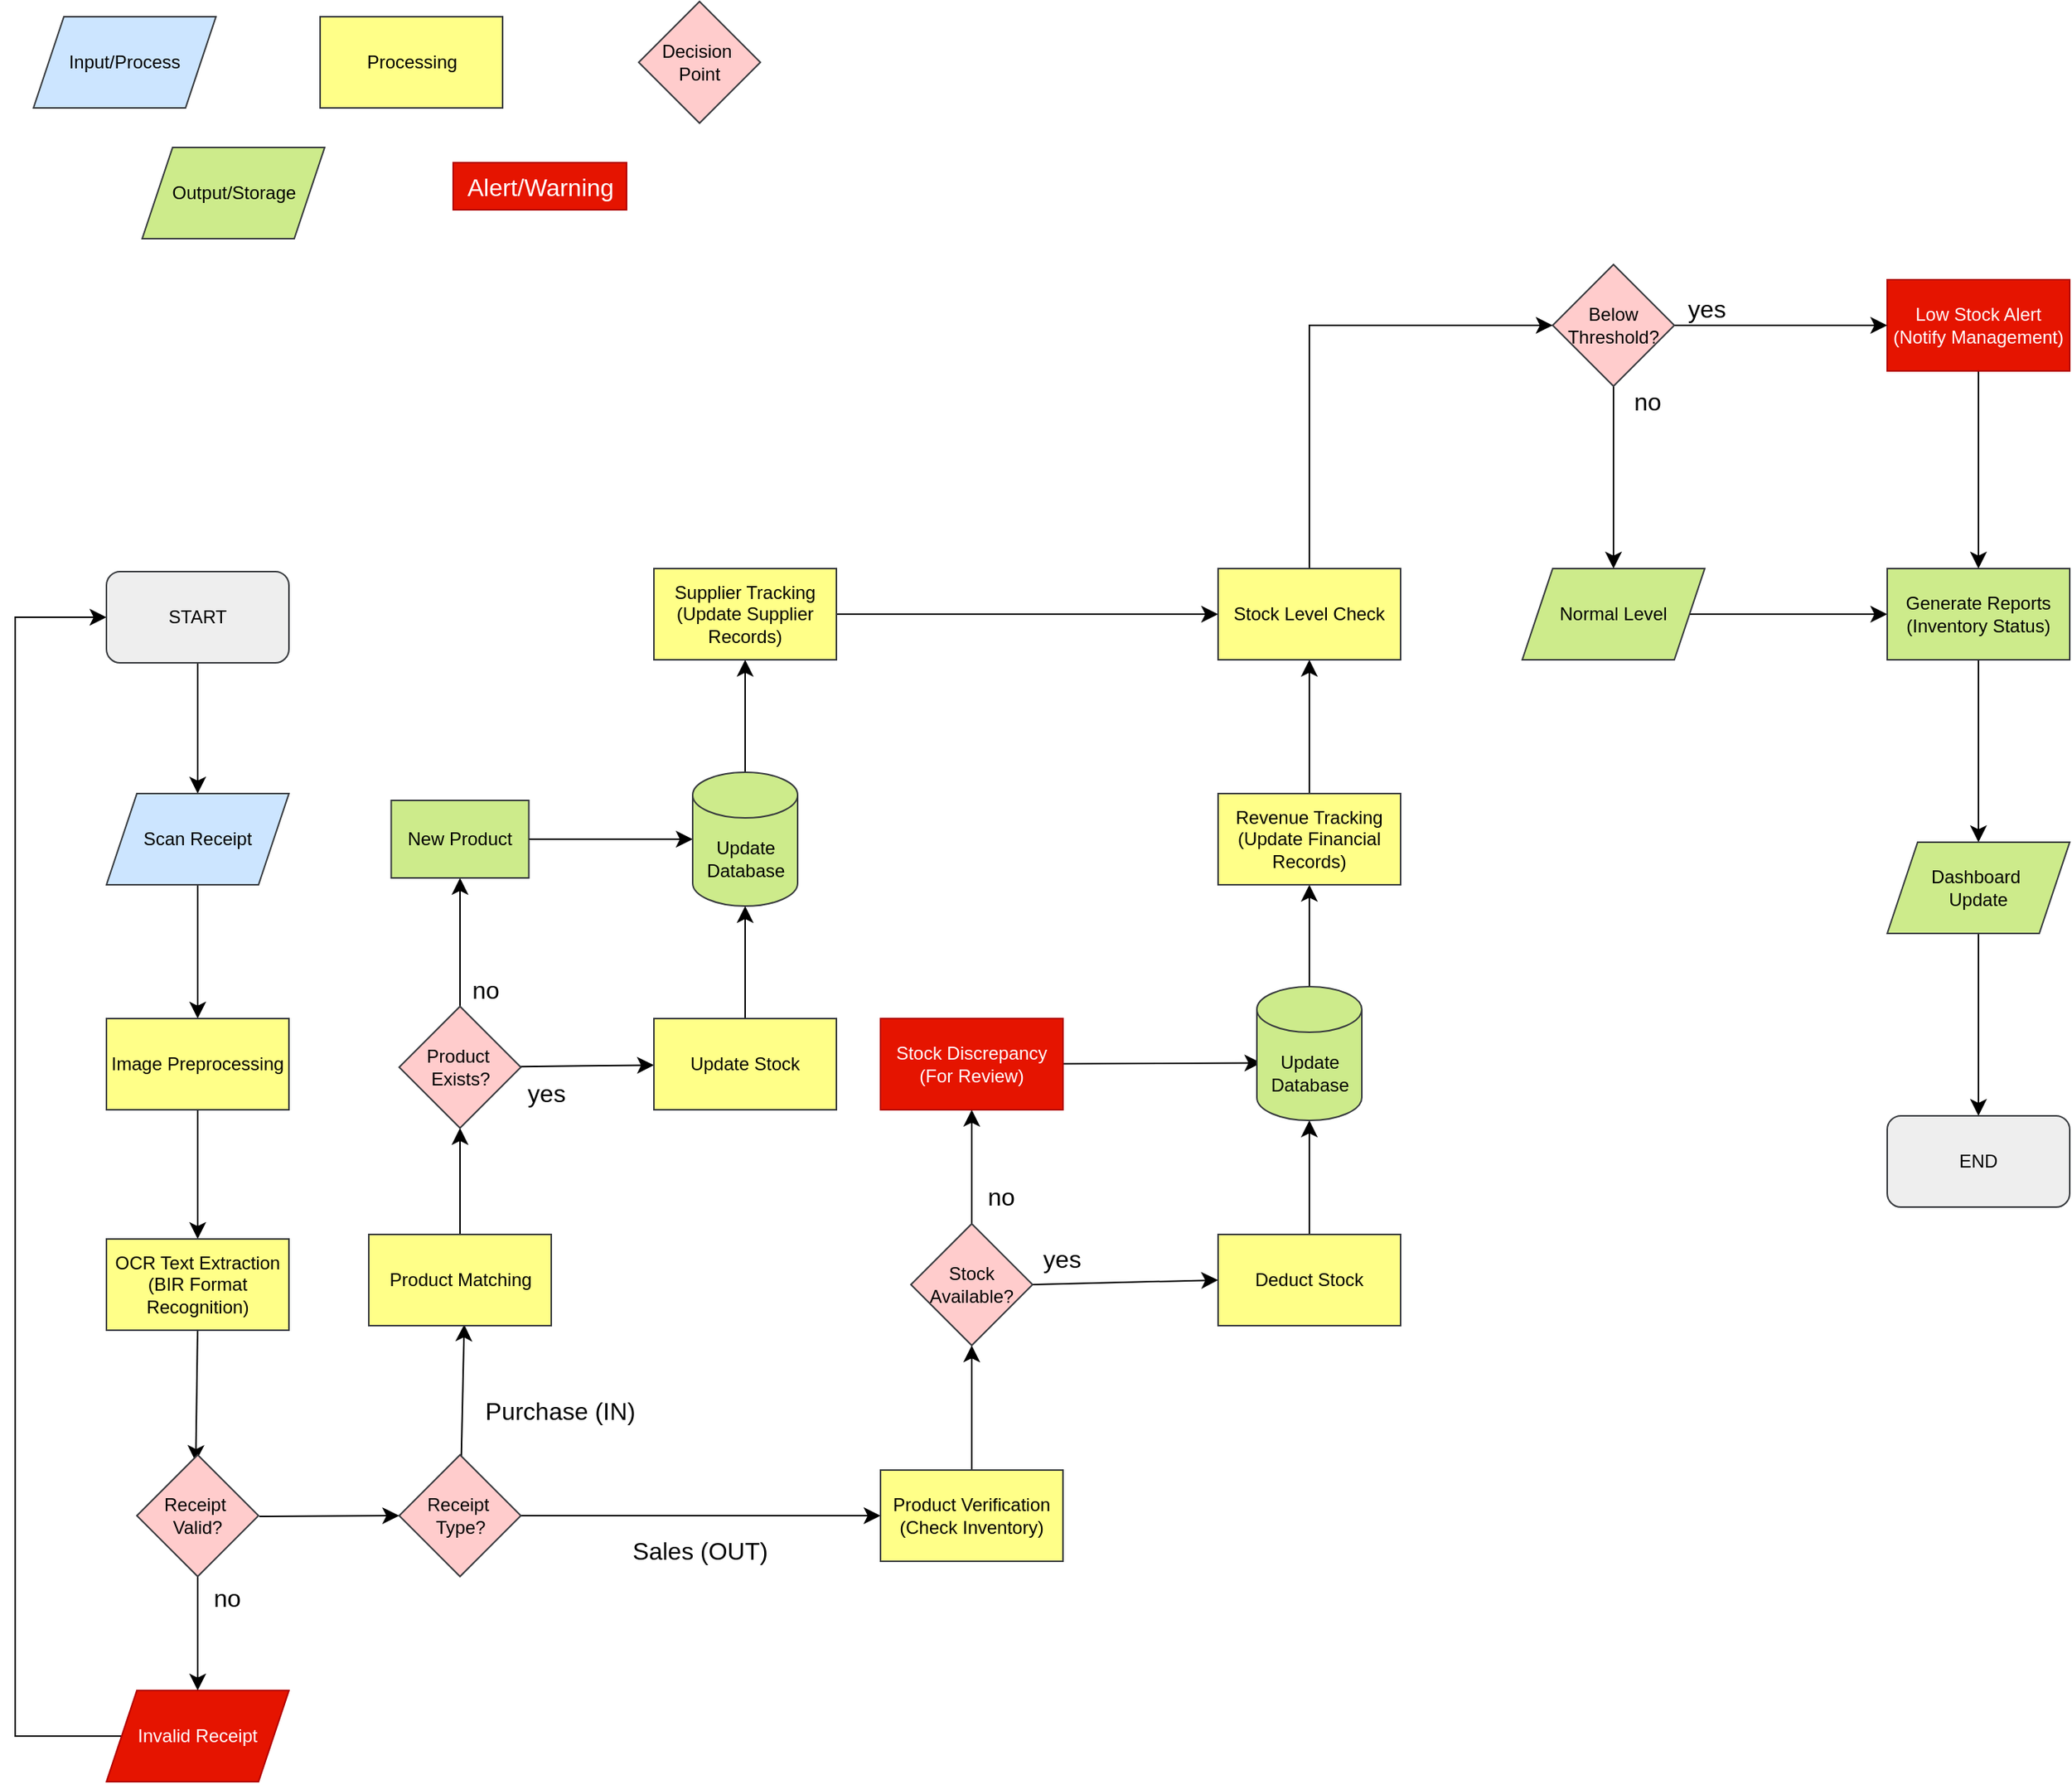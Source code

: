 <mxfile version="28.1.2">
  <diagram name="Page-1" id="d80PRzWp2PpETbzFHtkH">
    <mxGraphModel dx="2045" dy="2270" grid="0" gridSize="10" guides="1" tooltips="1" connect="1" arrows="1" fold="1" page="0" pageScale="1" pageWidth="827" pageHeight="1169" background="none" math="0" shadow="0">
      <root>
        <mxCell id="0" />
        <mxCell id="1" parent="0" />
        <mxCell id="hoeEztR0vJ94EtKwvEr2-5" style="edgeStyle=none;curved=1;rounded=0;orthogonalLoop=1;jettySize=auto;html=1;entryX=0.5;entryY=0;entryDx=0;entryDy=0;fontSize=12;startSize=8;endSize=8;exitX=0.5;exitY=1;exitDx=0;exitDy=0;" edge="1" parent="1" source="hoeEztR0vJ94EtKwvEr2-28" target="UfMAd7jpGBlJGaEiq17c-3">
          <mxGeometry relative="1" as="geometry">
            <mxPoint x="-78" y="97" as="sourcePoint" />
          </mxGeometry>
        </mxCell>
        <mxCell id="hoeEztR0vJ94EtKwvEr2-85" value="" style="edgeStyle=none;curved=1;rounded=0;orthogonalLoop=1;jettySize=auto;html=1;fontSize=12;startSize=8;endSize=8;" edge="1" parent="1" source="UfMAd7jpGBlJGaEiq17c-3" target="hoeEztR0vJ94EtKwvEr2-84">
          <mxGeometry relative="1" as="geometry" />
        </mxCell>
        <mxCell id="UfMAd7jpGBlJGaEiq17c-3" value="Image Preprocessing" style="rounded=0;whiteSpace=wrap;html=1;fillColor=#ffff88;strokeColor=#36393d;" parent="1" vertex="1">
          <mxGeometry x="-138" y="82" width="120" height="60" as="geometry" />
        </mxCell>
        <mxCell id="hoeEztR0vJ94EtKwvEr2-3" style="edgeStyle=none;curved=1;rounded=0;orthogonalLoop=1;jettySize=auto;html=1;exitX=0.5;exitY=1;exitDx=0;exitDy=0;fontSize=12;startSize=8;endSize=8;entryX=0.484;entryY=0.058;entryDx=0;entryDy=0;entryPerimeter=0;" edge="1" parent="1" target="hoeEztR0vJ94EtKwvEr2-1">
          <mxGeometry relative="1" as="geometry">
            <mxPoint x="-78.368" y="319.211" as="targetPoint" />
            <mxPoint x="-78" y="283" as="sourcePoint" />
          </mxGeometry>
        </mxCell>
        <mxCell id="hoeEztR0vJ94EtKwvEr2-18" style="edgeStyle=none;curved=1;rounded=0;orthogonalLoop=1;jettySize=auto;html=1;exitX=1;exitY=0.5;exitDx=0;exitDy=0;entryX=0;entryY=0.5;entryDx=0;entryDy=0;fontSize=12;startSize=8;endSize=8;" edge="1" parent="1" target="hoeEztR0vJ94EtKwvEr2-7">
          <mxGeometry relative="1" as="geometry">
            <mxPoint x="-37.5" y="409.5" as="sourcePoint" />
            <mxPoint x="54.5" y="409.5" as="targetPoint" />
          </mxGeometry>
        </mxCell>
        <mxCell id="hoeEztR0vJ94EtKwvEr2-50" value="" style="edgeStyle=none;curved=1;rounded=0;orthogonalLoop=1;jettySize=auto;html=1;fontSize=12;startSize=8;endSize=8;" edge="1" parent="1" source="hoeEztR0vJ94EtKwvEr2-1" target="hoeEztR0vJ94EtKwvEr2-49">
          <mxGeometry relative="1" as="geometry" />
        </mxCell>
        <mxCell id="hoeEztR0vJ94EtKwvEr2-1" value="Receipt&amp;nbsp;&lt;div&gt;Valid?&lt;/div&gt;" style="rhombus;whiteSpace=wrap;html=1;fillColor=#ffcccc;strokeColor=#36393d;" vertex="1" parent="1">
          <mxGeometry x="-118" y="369" width="80" height="80" as="geometry" />
        </mxCell>
        <mxCell id="hoeEztR0vJ94EtKwvEr2-2" style="edgeStyle=none;curved=1;rounded=0;orthogonalLoop=1;jettySize=auto;html=1;entryX=0.5;entryY=0;entryDx=0;entryDy=0;fontSize=12;startSize=8;endSize=8;" edge="1" parent="1" source="hoeEztR0vJ94EtKwvEr2-1" target="hoeEztR0vJ94EtKwvEr2-1">
          <mxGeometry relative="1" as="geometry" />
        </mxCell>
        <mxCell id="hoeEztR0vJ94EtKwvEr2-22" style="edgeStyle=orthogonalEdgeStyle;rounded=0;orthogonalLoop=1;jettySize=auto;html=1;entryX=0;entryY=0.5;entryDx=0;entryDy=0;fontSize=12;startSize=8;endSize=8;exitX=0;exitY=0.5;exitDx=0;exitDy=0;" edge="1" parent="1" source="hoeEztR0vJ94EtKwvEr2-49" target="hoeEztR0vJ94EtKwvEr2-26">
          <mxGeometry relative="1" as="geometry">
            <mxPoint x="-138" y="398" as="sourcePoint" />
            <mxPoint x="-118" y="-82" as="targetPoint" />
            <Array as="points">
              <mxPoint x="-198" y="554" />
              <mxPoint x="-198" y="-182" />
            </Array>
          </mxGeometry>
        </mxCell>
        <mxCell id="hoeEztR0vJ94EtKwvEr2-19" style="edgeStyle=none;curved=1;rounded=0;orthogonalLoop=1;jettySize=auto;html=1;entryX=0;entryY=0.5;entryDx=0;entryDy=0;fontSize=12;startSize=8;endSize=8;exitX=1;exitY=0.5;exitDx=0;exitDy=0;" edge="1" parent="1" source="hoeEztR0vJ94EtKwvEr2-7" target="hoeEztR0vJ94EtKwvEr2-43">
          <mxGeometry relative="1" as="geometry">
            <mxPoint x="134" y="410" as="sourcePoint" />
            <mxPoint x="371" y="410.0" as="targetPoint" />
          </mxGeometry>
        </mxCell>
        <mxCell id="hoeEztR0vJ94EtKwvEr2-20" style="edgeStyle=none;curved=1;rounded=0;orthogonalLoop=1;jettySize=auto;html=1;entryX=0.523;entryY=0.987;entryDx=0;entryDy=0;fontSize=12;startSize=8;endSize=8;entryPerimeter=0;" edge="1" parent="1" source="hoeEztR0vJ94EtKwvEr2-7" target="hoeEztR0vJ94EtKwvEr2-17">
          <mxGeometry relative="1" as="geometry">
            <mxPoint x="94" y="284" as="targetPoint" />
          </mxGeometry>
        </mxCell>
        <mxCell id="hoeEztR0vJ94EtKwvEr2-7" value="Receipt&amp;nbsp;&lt;div&gt;Type?&lt;/div&gt;" style="rhombus;whiteSpace=wrap;html=1;fillColor=#ffcccc;strokeColor=#36393d;" vertex="1" parent="1">
          <mxGeometry x="54.5" y="369" width="80" height="80" as="geometry" />
        </mxCell>
        <mxCell id="hoeEztR0vJ94EtKwvEr2-36" style="edgeStyle=none;curved=1;rounded=0;orthogonalLoop=1;jettySize=auto;html=1;entryX=0.5;entryY=1;entryDx=0;entryDy=0;fontSize=12;startSize=8;endSize=8;" edge="1" parent="1" source="hoeEztR0vJ94EtKwvEr2-17" target="hoeEztR0vJ94EtKwvEr2-23">
          <mxGeometry relative="1" as="geometry" />
        </mxCell>
        <mxCell id="hoeEztR0vJ94EtKwvEr2-17" value="Product Matching" style="rounded=0;whiteSpace=wrap;html=1;fillColor=#ffff88;strokeColor=#36393d;" vertex="1" parent="1">
          <mxGeometry x="34.5" y="224" width="120" height="60" as="geometry" />
        </mxCell>
        <mxCell id="hoeEztR0vJ94EtKwvEr2-35" style="edgeStyle=none;curved=1;rounded=0;orthogonalLoop=1;jettySize=auto;html=1;entryX=0.5;entryY=1;entryDx=0;entryDy=0;fontSize=12;startSize=8;endSize=8;" edge="1" parent="1" source="hoeEztR0vJ94EtKwvEr2-23" target="hoeEztR0vJ94EtKwvEr2-24">
          <mxGeometry relative="1" as="geometry" />
        </mxCell>
        <mxCell id="hoeEztR0vJ94EtKwvEr2-38" value="" style="edgeStyle=none;curved=1;rounded=0;orthogonalLoop=1;jettySize=auto;html=1;fontSize=12;startSize=8;endSize=8;" edge="1" parent="1" source="hoeEztR0vJ94EtKwvEr2-23" target="hoeEztR0vJ94EtKwvEr2-37">
          <mxGeometry relative="1" as="geometry" />
        </mxCell>
        <mxCell id="hoeEztR0vJ94EtKwvEr2-23" value="Product&amp;nbsp;&lt;div&gt;Exists?&lt;/div&gt;" style="rhombus;whiteSpace=wrap;html=1;fillColor=#ffcccc;strokeColor=#36393d;" vertex="1" parent="1">
          <mxGeometry x="54.5" y="74" width="80" height="80" as="geometry" />
        </mxCell>
        <mxCell id="hoeEztR0vJ94EtKwvEr2-40" value="" style="edgeStyle=orthogonalEdgeStyle;rounded=0;orthogonalLoop=1;jettySize=auto;html=1;fontSize=12;startSize=8;endSize=8;exitX=1;exitY=0.5;exitDx=0;exitDy=0;entryX=0;entryY=0.5;entryDx=0;entryDy=0;entryPerimeter=0;" edge="1" parent="1" source="hoeEztR0vJ94EtKwvEr2-24" target="hoeEztR0vJ94EtKwvEr2-109">
          <mxGeometry relative="1" as="geometry">
            <mxPoint x="222" y="-36" as="targetPoint" />
          </mxGeometry>
        </mxCell>
        <mxCell id="hoeEztR0vJ94EtKwvEr2-24" value="New Product" style="rounded=0;whiteSpace=wrap;html=1;fillColor=#cdeb8b;strokeColor=#36393d;" vertex="1" parent="1">
          <mxGeometry x="49.25" y="-61.5" width="90.5" height="51" as="geometry" />
        </mxCell>
        <mxCell id="hoeEztR0vJ94EtKwvEr2-29" style="edgeStyle=none;curved=1;rounded=0;orthogonalLoop=1;jettySize=auto;html=1;entryX=0.5;entryY=0;entryDx=0;entryDy=0;fontSize=12;startSize=8;endSize=8;" edge="1" parent="1" source="hoeEztR0vJ94EtKwvEr2-26" target="hoeEztR0vJ94EtKwvEr2-28">
          <mxGeometry relative="1" as="geometry" />
        </mxCell>
        <mxCell id="hoeEztR0vJ94EtKwvEr2-26" value="START" style="rounded=1;whiteSpace=wrap;html=1;fillColor=#eeeeee;strokeColor=#36393d;" vertex="1" parent="1">
          <mxGeometry x="-138" y="-212" width="120" height="60" as="geometry" />
        </mxCell>
        <mxCell id="hoeEztR0vJ94EtKwvEr2-28" value="Scan Receipt" style="shape=parallelogram;perimeter=parallelogramPerimeter;whiteSpace=wrap;html=1;fixedSize=1;fillColor=#cce5ff;strokeColor=#36393d;" vertex="1" parent="1">
          <mxGeometry x="-138" y="-66" width="120" height="60" as="geometry" />
        </mxCell>
        <mxCell id="hoeEztR0vJ94EtKwvEr2-30" value="Purchase (IN)" style="text;html=1;align=center;verticalAlign=middle;resizable=0;points=[];autosize=1;strokeColor=none;fillColor=none;fontSize=16;" vertex="1" parent="1">
          <mxGeometry x="101.5" y="324" width="117" height="31" as="geometry" />
        </mxCell>
        <mxCell id="hoeEztR0vJ94EtKwvEr2-31" value="Sales (OUT)" style="text;html=1;align=center;verticalAlign=middle;resizable=0;points=[];autosize=1;strokeColor=none;fillColor=none;fontSize=16;" vertex="1" parent="1">
          <mxGeometry x="198.5" y="416" width="107" height="31" as="geometry" />
        </mxCell>
        <mxCell id="hoeEztR0vJ94EtKwvEr2-33" value="no" style="text;html=1;align=center;verticalAlign=middle;resizable=0;points=[];autosize=1;strokeColor=none;fillColor=none;fontSize=16;" vertex="1" parent="1">
          <mxGeometry x="-77" y="447" width="36" height="31" as="geometry" />
        </mxCell>
        <mxCell id="hoeEztR0vJ94EtKwvEr2-34" value="no" style="text;html=1;align=center;verticalAlign=middle;resizable=0;points=[];autosize=1;strokeColor=none;fillColor=none;fontSize=16;" vertex="1" parent="1">
          <mxGeometry x="93" y="47" width="36" height="31" as="geometry" />
        </mxCell>
        <mxCell id="hoeEztR0vJ94EtKwvEr2-41" value="" style="edgeStyle=none;curved=1;rounded=0;orthogonalLoop=1;jettySize=auto;html=1;fontSize=12;startSize=8;endSize=8;entryX=0.5;entryY=1;entryDx=0;entryDy=0;entryPerimeter=0;" edge="1" parent="1" source="hoeEztR0vJ94EtKwvEr2-37" target="hoeEztR0vJ94EtKwvEr2-109">
          <mxGeometry relative="1" as="geometry">
            <mxPoint x="282" y="-6" as="targetPoint" />
          </mxGeometry>
        </mxCell>
        <mxCell id="hoeEztR0vJ94EtKwvEr2-37" value="Update Stock" style="whiteSpace=wrap;html=1;fillColor=#ffff88;strokeColor=#36393d;" vertex="1" parent="1">
          <mxGeometry x="222" y="82" width="120" height="60" as="geometry" />
        </mxCell>
        <mxCell id="hoeEztR0vJ94EtKwvEr2-63" value="" style="edgeStyle=none;curved=1;rounded=0;orthogonalLoop=1;jettySize=auto;html=1;fontSize=12;startSize=8;endSize=8;exitX=0.5;exitY=0;exitDx=0;exitDy=0;exitPerimeter=0;" edge="1" parent="1" source="hoeEztR0vJ94EtKwvEr2-109" target="hoeEztR0vJ94EtKwvEr2-62">
          <mxGeometry relative="1" as="geometry">
            <mxPoint x="282" y="-66" as="sourcePoint" />
          </mxGeometry>
        </mxCell>
        <mxCell id="hoeEztR0vJ94EtKwvEr2-42" value="yes" style="text;html=1;align=center;verticalAlign=middle;resizable=0;points=[];autosize=1;strokeColor=none;fillColor=none;fontSize=16;" vertex="1" parent="1">
          <mxGeometry x="129" y="115" width="43" height="31" as="geometry" />
        </mxCell>
        <mxCell id="hoeEztR0vJ94EtKwvEr2-46" value="" style="edgeStyle=none;curved=1;rounded=0;orthogonalLoop=1;jettySize=auto;html=1;fontSize=12;startSize=8;endSize=8;" edge="1" parent="1" source="hoeEztR0vJ94EtKwvEr2-43" target="hoeEztR0vJ94EtKwvEr2-45">
          <mxGeometry relative="1" as="geometry" />
        </mxCell>
        <mxCell id="hoeEztR0vJ94EtKwvEr2-43" value="Product Verification&lt;div&gt;(Check Inventory)&lt;/div&gt;" style="rounded=0;whiteSpace=wrap;html=1;fillColor=#ffff88;strokeColor=#36393d;" vertex="1" parent="1">
          <mxGeometry x="371" y="379" width="120" height="60" as="geometry" />
        </mxCell>
        <mxCell id="hoeEztR0vJ94EtKwvEr2-54" value="" style="edgeStyle=none;curved=1;rounded=0;orthogonalLoop=1;jettySize=auto;html=1;fontSize=12;startSize=8;endSize=8;exitX=1;exitY=0.5;exitDx=0;exitDy=0;entryX=0;entryY=0.5;entryDx=0;entryDy=0;" edge="1" parent="1" source="hoeEztR0vJ94EtKwvEr2-45" target="hoeEztR0vJ94EtKwvEr2-53">
          <mxGeometry relative="1" as="geometry">
            <mxPoint x="571" y="163" as="targetPoint" />
          </mxGeometry>
        </mxCell>
        <mxCell id="hoeEztR0vJ94EtKwvEr2-92" value="" style="edgeStyle=none;curved=1;rounded=0;orthogonalLoop=1;jettySize=auto;html=1;fontSize=12;startSize=8;endSize=8;" edge="1" parent="1" source="hoeEztR0vJ94EtKwvEr2-45" target="hoeEztR0vJ94EtKwvEr2-91">
          <mxGeometry relative="1" as="geometry" />
        </mxCell>
        <mxCell id="hoeEztR0vJ94EtKwvEr2-45" value="Stock&lt;div&gt;Available?&lt;/div&gt;" style="rhombus;whiteSpace=wrap;html=1;rounded=0;fillColor=#ffcccc;strokeColor=#36393d;" vertex="1" parent="1">
          <mxGeometry x="391" y="217" width="80" height="80" as="geometry" />
        </mxCell>
        <mxCell id="hoeEztR0vJ94EtKwvEr2-61" value="" style="edgeStyle=none;curved=1;rounded=0;orthogonalLoop=1;jettySize=auto;html=1;fontSize=12;startSize=8;endSize=8;entryX=0.042;entryY=0.57;entryDx=0;entryDy=0;entryPerimeter=0;" edge="1" parent="1" source="hoeEztR0vJ94EtKwvEr2-91" target="hoeEztR0vJ94EtKwvEr2-111">
          <mxGeometry relative="1" as="geometry">
            <mxPoint x="481" y="112" as="sourcePoint" />
            <mxPoint x="593" y="112.0" as="targetPoint" />
          </mxGeometry>
        </mxCell>
        <mxCell id="hoeEztR0vJ94EtKwvEr2-49" value="Invalid Receipt" style="shape=parallelogram;perimeter=parallelogramPerimeter;whiteSpace=wrap;html=1;fixedSize=1;fillColor=#e51400;fontColor=#ffffff;strokeColor=#B20000;" vertex="1" parent="1">
          <mxGeometry x="-138" y="524" width="120" height="60" as="geometry" />
        </mxCell>
        <mxCell id="hoeEztR0vJ94EtKwvEr2-52" value="no" style="text;html=1;align=center;verticalAlign=middle;resizable=0;points=[];autosize=1;strokeColor=none;fillColor=none;fontSize=16;" vertex="1" parent="1">
          <mxGeometry x="432" y="183" width="36" height="31" as="geometry" />
        </mxCell>
        <mxCell id="hoeEztR0vJ94EtKwvEr2-59" value="" style="edgeStyle=none;curved=1;rounded=0;orthogonalLoop=1;jettySize=auto;html=1;fontSize=12;startSize=8;endSize=8;exitX=0.5;exitY=0;exitDx=0;exitDy=0;entryX=0.5;entryY=1;entryDx=0;entryDy=0;entryPerimeter=0;" edge="1" parent="1" source="hoeEztR0vJ94EtKwvEr2-53" target="hoeEztR0vJ94EtKwvEr2-111">
          <mxGeometry relative="1" as="geometry">
            <mxPoint x="645" y="178" as="sourcePoint" />
            <mxPoint x="653" y="142.0" as="targetPoint" />
          </mxGeometry>
        </mxCell>
        <mxCell id="hoeEztR0vJ94EtKwvEr2-53" value="Deduct Stock" style="whiteSpace=wrap;html=1;rounded=0;fillColor=#ffff88;strokeColor=#36393d;" vertex="1" parent="1">
          <mxGeometry x="593" y="224" width="120" height="60" as="geometry" />
        </mxCell>
        <mxCell id="hoeEztR0vJ94EtKwvEr2-57" value="yes" style="text;html=1;align=center;verticalAlign=middle;resizable=0;points=[];autosize=1;strokeColor=none;fillColor=none;fontSize=16;" vertex="1" parent="1">
          <mxGeometry x="468" y="224" width="43" height="31" as="geometry" />
        </mxCell>
        <mxCell id="hoeEztR0vJ94EtKwvEr2-65" value="" style="edgeStyle=none;curved=1;rounded=0;orthogonalLoop=1;jettySize=auto;html=1;fontSize=12;startSize=8;endSize=8;exitX=0.5;exitY=0;exitDx=0;exitDy=0;exitPerimeter=0;" edge="1" parent="1" source="hoeEztR0vJ94EtKwvEr2-111" target="hoeEztR0vJ94EtKwvEr2-64">
          <mxGeometry relative="1" as="geometry">
            <mxPoint x="653" y="82.0" as="sourcePoint" />
          </mxGeometry>
        </mxCell>
        <mxCell id="hoeEztR0vJ94EtKwvEr2-67" value="" style="edgeStyle=none;curved=1;rounded=0;orthogonalLoop=1;jettySize=auto;html=1;fontSize=12;startSize=8;endSize=8;entryX=0;entryY=0.5;entryDx=0;entryDy=0;" edge="1" parent="1" source="hoeEztR0vJ94EtKwvEr2-62" target="hoeEztR0vJ94EtKwvEr2-97">
          <mxGeometry relative="1" as="geometry">
            <mxPoint x="613" y="-184" as="targetPoint" />
          </mxGeometry>
        </mxCell>
        <mxCell id="hoeEztR0vJ94EtKwvEr2-62" value="Supplier Tracking&lt;div&gt;(Update Supplier Records)&lt;/div&gt;" style="whiteSpace=wrap;html=1;rounded=0;fillColor=#ffff88;strokeColor=#36393d;" vertex="1" parent="1">
          <mxGeometry x="222" y="-214" width="120" height="60" as="geometry" />
        </mxCell>
        <mxCell id="hoeEztR0vJ94EtKwvEr2-68" value="" style="edgeStyle=none;curved=1;rounded=0;orthogonalLoop=1;jettySize=auto;html=1;fontSize=12;startSize=8;endSize=8;entryX=0.5;entryY=1;entryDx=0;entryDy=0;" edge="1" parent="1" source="hoeEztR0vJ94EtKwvEr2-64" target="hoeEztR0vJ94EtKwvEr2-97">
          <mxGeometry relative="1" as="geometry">
            <mxPoint x="653" y="-144" as="targetPoint" />
          </mxGeometry>
        </mxCell>
        <mxCell id="hoeEztR0vJ94EtKwvEr2-64" value="Revenue Tracking&lt;div&gt;(Update Financial Records)&lt;/div&gt;" style="whiteSpace=wrap;html=1;rounded=0;fillColor=#ffff88;strokeColor=#36393d;" vertex="1" parent="1">
          <mxGeometry x="593" y="-66" width="120" height="60" as="geometry" />
        </mxCell>
        <mxCell id="hoeEztR0vJ94EtKwvEr2-74" value="" style="edgeStyle=none;curved=1;rounded=0;orthogonalLoop=1;jettySize=auto;html=1;fontSize=12;startSize=8;endSize=8;" edge="1" parent="1" source="hoeEztR0vJ94EtKwvEr2-71" target="hoeEztR0vJ94EtKwvEr2-73">
          <mxGeometry relative="1" as="geometry" />
        </mxCell>
        <mxCell id="hoeEztR0vJ94EtKwvEr2-71" value="Normal Level" style="shape=parallelogram;perimeter=parallelogramPerimeter;whiteSpace=wrap;html=1;fixedSize=1;rounded=0;fillColor=#cdeb8b;strokeColor=#36393d;" vertex="1" parent="1">
          <mxGeometry x="793" y="-214" width="120" height="60" as="geometry" />
        </mxCell>
        <mxCell id="hoeEztR0vJ94EtKwvEr2-78" value="" style="edgeStyle=none;curved=1;rounded=0;orthogonalLoop=1;jettySize=auto;html=1;fontSize=12;startSize=8;endSize=8;" edge="1" parent="1" source="hoeEztR0vJ94EtKwvEr2-73" target="hoeEztR0vJ94EtKwvEr2-77">
          <mxGeometry relative="1" as="geometry" />
        </mxCell>
        <mxCell id="hoeEztR0vJ94EtKwvEr2-73" value="Generate Reports&lt;div&gt;(Inventory Status)&lt;/div&gt;" style="whiteSpace=wrap;html=1;rounded=0;fillColor=#cdeb8b;strokeColor=#36393d;" vertex="1" parent="1">
          <mxGeometry x="1033" y="-214" width="120" height="60" as="geometry" />
        </mxCell>
        <mxCell id="hoeEztR0vJ94EtKwvEr2-80" value="" style="edgeStyle=none;curved=1;rounded=0;orthogonalLoop=1;jettySize=auto;html=1;fontSize=12;startSize=8;endSize=8;" edge="1" parent="1" source="hoeEztR0vJ94EtKwvEr2-77" target="hoeEztR0vJ94EtKwvEr2-79">
          <mxGeometry relative="1" as="geometry" />
        </mxCell>
        <mxCell id="hoeEztR0vJ94EtKwvEr2-77" value="Dashboard&amp;nbsp;&lt;div&gt;Update&lt;/div&gt;" style="shape=parallelogram;perimeter=parallelogramPerimeter;whiteSpace=wrap;html=1;fixedSize=1;rounded=0;fillColor=#cdeb8b;strokeColor=#36393d;" vertex="1" parent="1">
          <mxGeometry x="1033" y="-34" width="120" height="60" as="geometry" />
        </mxCell>
        <mxCell id="hoeEztR0vJ94EtKwvEr2-79" value="END" style="rounded=1;whiteSpace=wrap;html=1;fillColor=#eeeeee;strokeColor=#36393d;" vertex="1" parent="1">
          <mxGeometry x="1033" y="146" width="120" height="60" as="geometry" />
        </mxCell>
        <mxCell id="hoeEztR0vJ94EtKwvEr2-104" value="" style="edgeStyle=none;curved=1;rounded=0;orthogonalLoop=1;jettySize=auto;html=1;fontSize=12;startSize=8;endSize=8;" edge="1" parent="1" source="hoeEztR0vJ94EtKwvEr2-81" target="hoeEztR0vJ94EtKwvEr2-73">
          <mxGeometry relative="1" as="geometry" />
        </mxCell>
        <mxCell id="hoeEztR0vJ94EtKwvEr2-81" value="Low Stock Alert&lt;div&gt;(Notify Management)&lt;/div&gt;" style="whiteSpace=wrap;html=1;rounded=0;fillColor=#e51400;fontColor=#ffffff;strokeColor=#B20000;" vertex="1" parent="1">
          <mxGeometry x="1033" y="-404" width="120" height="60" as="geometry" />
        </mxCell>
        <mxCell id="hoeEztR0vJ94EtKwvEr2-84" value="OCR Text Extraction&lt;div&gt;(BIR Format Recognition)&lt;/div&gt;" style="whiteSpace=wrap;html=1;rounded=0;fillColor=#ffff88;strokeColor=#36393d;" vertex="1" parent="1">
          <mxGeometry x="-138" y="227" width="120" height="60" as="geometry" />
        </mxCell>
        <mxCell id="hoeEztR0vJ94EtKwvEr2-90" value="Alert/Warning" style="text;html=1;align=center;verticalAlign=middle;resizable=0;points=[];autosize=1;strokeColor=#B20000;fillColor=#e51400;fontSize=16;fontColor=#ffffff;" vertex="1" parent="1">
          <mxGeometry x="90" y="-481" width="114" height="31" as="geometry" />
        </mxCell>
        <mxCell id="hoeEztR0vJ94EtKwvEr2-100" value="" style="edgeStyle=none;curved=1;rounded=0;orthogonalLoop=1;jettySize=auto;html=1;fontSize=12;startSize=8;endSize=8;" edge="1" parent="1" source="hoeEztR0vJ94EtKwvEr2-95" target="hoeEztR0vJ94EtKwvEr2-81">
          <mxGeometry relative="1" as="geometry" />
        </mxCell>
        <mxCell id="hoeEztR0vJ94EtKwvEr2-101" value="" style="edgeStyle=none;curved=1;rounded=0;orthogonalLoop=1;jettySize=auto;html=1;fontSize=12;startSize=8;endSize=8;" edge="1" parent="1" source="hoeEztR0vJ94EtKwvEr2-95" target="hoeEztR0vJ94EtKwvEr2-71">
          <mxGeometry relative="1" as="geometry" />
        </mxCell>
        <mxCell id="hoeEztR0vJ94EtKwvEr2-95" value="Below Threshold?" style="rhombus;whiteSpace=wrap;html=1;rounded=0;fillColor=#ffcccc;strokeColor=#36393d;" vertex="1" parent="1">
          <mxGeometry x="813" y="-414" width="80" height="80" as="geometry" />
        </mxCell>
        <mxCell id="hoeEztR0vJ94EtKwvEr2-99" style="edgeStyle=orthogonalEdgeStyle;rounded=0;orthogonalLoop=1;jettySize=auto;html=1;entryX=0;entryY=0.5;entryDx=0;entryDy=0;fontSize=12;startSize=8;endSize=8;" edge="1" parent="1" source="hoeEztR0vJ94EtKwvEr2-97" target="hoeEztR0vJ94EtKwvEr2-95">
          <mxGeometry relative="1" as="geometry">
            <Array as="points">
              <mxPoint x="653" y="-374" />
            </Array>
          </mxGeometry>
        </mxCell>
        <mxCell id="hoeEztR0vJ94EtKwvEr2-97" value="Stock Level Check" style="rounded=0;whiteSpace=wrap;html=1;fillColor=#ffff88;strokeColor=#36393d;" vertex="1" parent="1">
          <mxGeometry x="593" y="-214" width="120" height="60" as="geometry" />
        </mxCell>
        <mxCell id="hoeEztR0vJ94EtKwvEr2-102" value="yes" style="text;html=1;align=center;verticalAlign=middle;resizable=0;points=[];autosize=1;strokeColor=none;fillColor=none;fontSize=16;" vertex="1" parent="1">
          <mxGeometry x="892.5" y="-400.5" width="43" height="31" as="geometry" />
        </mxCell>
        <mxCell id="hoeEztR0vJ94EtKwvEr2-103" value="no" style="text;html=1;align=center;verticalAlign=middle;resizable=0;points=[];autosize=1;strokeColor=none;fillColor=none;fontSize=16;" vertex="1" parent="1">
          <mxGeometry x="856.5" y="-339.5" width="36" height="31" as="geometry" />
        </mxCell>
        <mxCell id="hoeEztR0vJ94EtKwvEr2-105" value="Input/Process" style="shape=parallelogram;perimeter=parallelogramPerimeter;whiteSpace=wrap;html=1;fixedSize=1;fillColor=#cce5ff;strokeColor=#36393d;" vertex="1" parent="1">
          <mxGeometry x="-186" y="-577" width="120" height="60" as="geometry" />
        </mxCell>
        <mxCell id="hoeEztR0vJ94EtKwvEr2-106" value="Decision&amp;nbsp;&lt;div&gt;Point&lt;/div&gt;" style="rhombus;whiteSpace=wrap;html=1;fillColor=#ffcccc;strokeColor=#36393d;" vertex="1" parent="1">
          <mxGeometry x="212" y="-587" width="80" height="80" as="geometry" />
        </mxCell>
        <mxCell id="hoeEztR0vJ94EtKwvEr2-107" value="Processing" style="rounded=0;whiteSpace=wrap;html=1;fillColor=#ffff88;strokeColor=#36393d;" vertex="1" parent="1">
          <mxGeometry x="2.5" y="-577" width="120" height="60" as="geometry" />
        </mxCell>
        <mxCell id="hoeEztR0vJ94EtKwvEr2-108" value="Output/Storage" style="shape=parallelogram;perimeter=parallelogramPerimeter;whiteSpace=wrap;html=1;fixedSize=1;fillColor=#cdeb8b;strokeColor=#36393d;" vertex="1" parent="1">
          <mxGeometry x="-114.5" y="-491" width="120" height="60" as="geometry" />
        </mxCell>
        <mxCell id="hoeEztR0vJ94EtKwvEr2-109" value="Update Database" style="shape=cylinder3;whiteSpace=wrap;html=1;boundedLbl=1;backgroundOutline=1;size=15;fillColor=#cdeb8b;strokeColor=#36393d;" vertex="1" parent="1">
          <mxGeometry x="247.5" y="-80" width="69" height="88" as="geometry" />
        </mxCell>
        <mxCell id="hoeEztR0vJ94EtKwvEr2-111" value="Update Database" style="shape=cylinder3;whiteSpace=wrap;html=1;boundedLbl=1;backgroundOutline=1;size=15;fillColor=#cdeb8b;strokeColor=#36393d;" vertex="1" parent="1">
          <mxGeometry x="618.5" y="61" width="69" height="88" as="geometry" />
        </mxCell>
        <mxCell id="hoeEztR0vJ94EtKwvEr2-112" value="" style="edgeStyle=none;curved=1;rounded=0;orthogonalLoop=1;jettySize=auto;html=1;fontSize=12;startSize=8;endSize=8;" edge="1" parent="1" target="hoeEztR0vJ94EtKwvEr2-91">
          <mxGeometry relative="1" as="geometry">
            <mxPoint x="481" y="112" as="sourcePoint" />
            <mxPoint x="593" y="112.0" as="targetPoint" />
          </mxGeometry>
        </mxCell>
        <mxCell id="hoeEztR0vJ94EtKwvEr2-91" value="Stock Discrepancy&lt;div&gt;(For Review)&lt;/div&gt;" style="whiteSpace=wrap;html=1;fillColor=#e51400;strokeColor=#B20000;rounded=0;fontColor=#ffffff;" vertex="1" parent="1">
          <mxGeometry x="371" y="82" width="120" height="60" as="geometry" />
        </mxCell>
      </root>
    </mxGraphModel>
  </diagram>
</mxfile>
